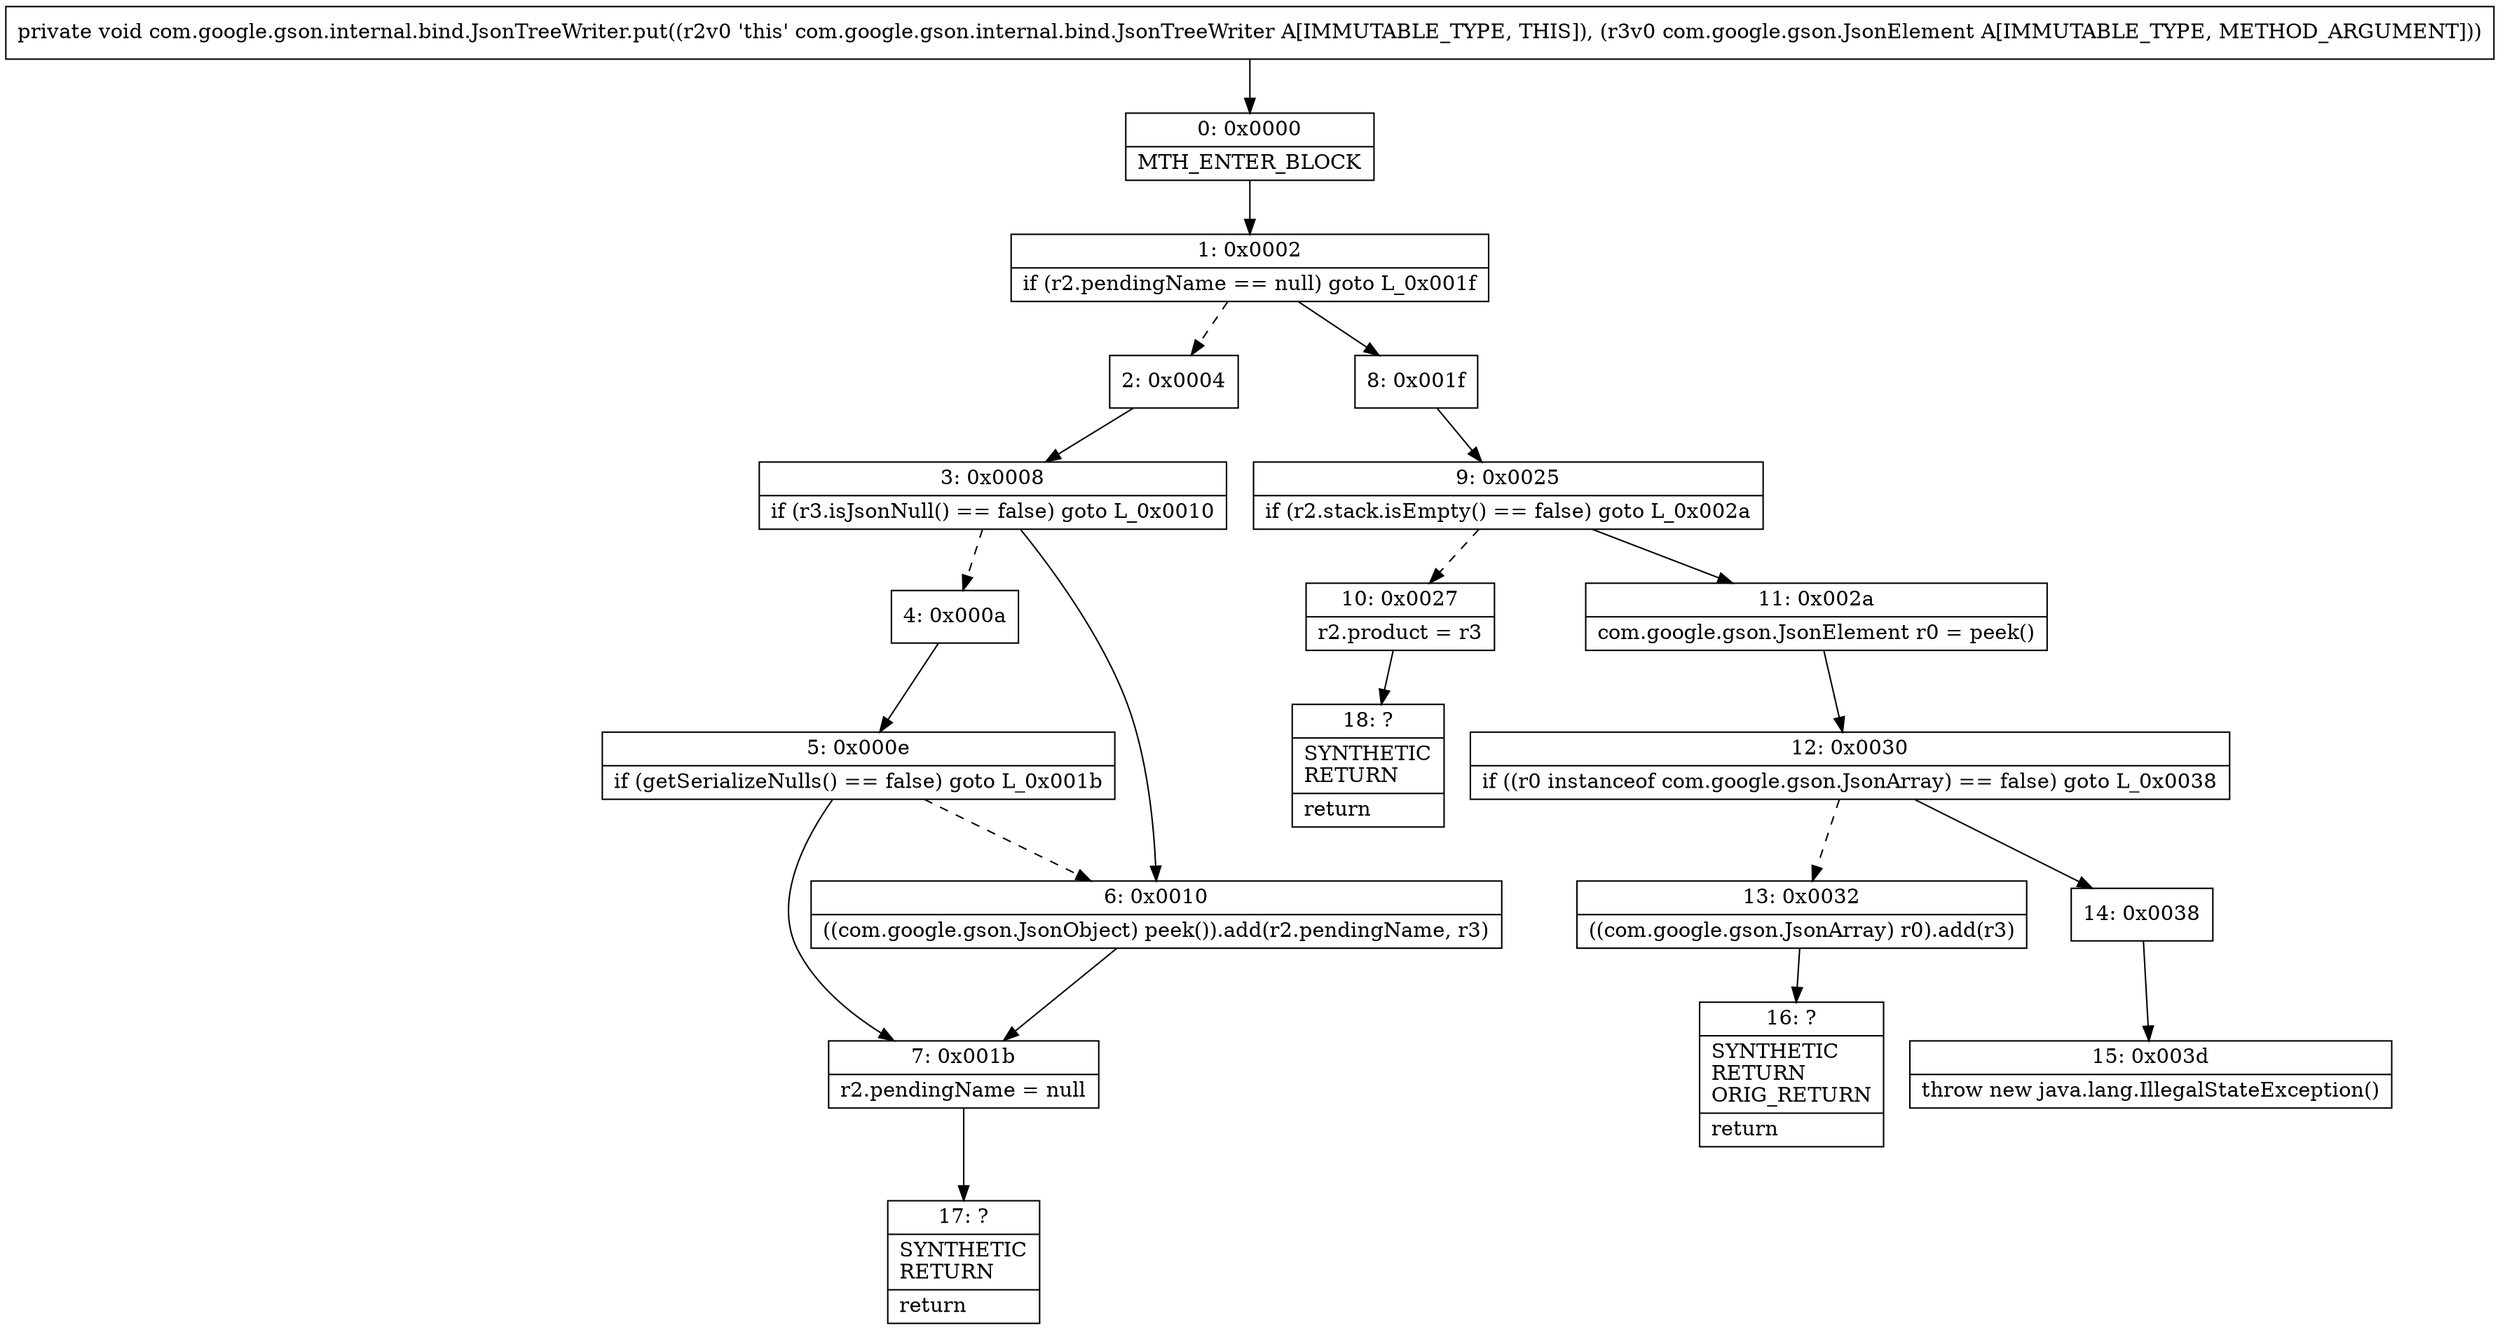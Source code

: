 digraph "CFG forcom.google.gson.internal.bind.JsonTreeWriter.put(Lcom\/google\/gson\/JsonElement;)V" {
Node_0 [shape=record,label="{0\:\ 0x0000|MTH_ENTER_BLOCK\l}"];
Node_1 [shape=record,label="{1\:\ 0x0002|if (r2.pendingName == null) goto L_0x001f\l}"];
Node_2 [shape=record,label="{2\:\ 0x0004}"];
Node_3 [shape=record,label="{3\:\ 0x0008|if (r3.isJsonNull() == false) goto L_0x0010\l}"];
Node_4 [shape=record,label="{4\:\ 0x000a}"];
Node_5 [shape=record,label="{5\:\ 0x000e|if (getSerializeNulls() == false) goto L_0x001b\l}"];
Node_6 [shape=record,label="{6\:\ 0x0010|((com.google.gson.JsonObject) peek()).add(r2.pendingName, r3)\l}"];
Node_7 [shape=record,label="{7\:\ 0x001b|r2.pendingName = null\l}"];
Node_8 [shape=record,label="{8\:\ 0x001f}"];
Node_9 [shape=record,label="{9\:\ 0x0025|if (r2.stack.isEmpty() == false) goto L_0x002a\l}"];
Node_10 [shape=record,label="{10\:\ 0x0027|r2.product = r3\l}"];
Node_11 [shape=record,label="{11\:\ 0x002a|com.google.gson.JsonElement r0 = peek()\l}"];
Node_12 [shape=record,label="{12\:\ 0x0030|if ((r0 instanceof com.google.gson.JsonArray) == false) goto L_0x0038\l}"];
Node_13 [shape=record,label="{13\:\ 0x0032|((com.google.gson.JsonArray) r0).add(r3)\l}"];
Node_14 [shape=record,label="{14\:\ 0x0038}"];
Node_15 [shape=record,label="{15\:\ 0x003d|throw new java.lang.IllegalStateException()\l}"];
Node_16 [shape=record,label="{16\:\ ?|SYNTHETIC\lRETURN\lORIG_RETURN\l|return\l}"];
Node_17 [shape=record,label="{17\:\ ?|SYNTHETIC\lRETURN\l|return\l}"];
Node_18 [shape=record,label="{18\:\ ?|SYNTHETIC\lRETURN\l|return\l}"];
MethodNode[shape=record,label="{private void com.google.gson.internal.bind.JsonTreeWriter.put((r2v0 'this' com.google.gson.internal.bind.JsonTreeWriter A[IMMUTABLE_TYPE, THIS]), (r3v0 com.google.gson.JsonElement A[IMMUTABLE_TYPE, METHOD_ARGUMENT])) }"];
MethodNode -> Node_0;
Node_0 -> Node_1;
Node_1 -> Node_2[style=dashed];
Node_1 -> Node_8;
Node_2 -> Node_3;
Node_3 -> Node_4[style=dashed];
Node_3 -> Node_6;
Node_4 -> Node_5;
Node_5 -> Node_6[style=dashed];
Node_5 -> Node_7;
Node_6 -> Node_7;
Node_7 -> Node_17;
Node_8 -> Node_9;
Node_9 -> Node_10[style=dashed];
Node_9 -> Node_11;
Node_10 -> Node_18;
Node_11 -> Node_12;
Node_12 -> Node_13[style=dashed];
Node_12 -> Node_14;
Node_13 -> Node_16;
Node_14 -> Node_15;
}

